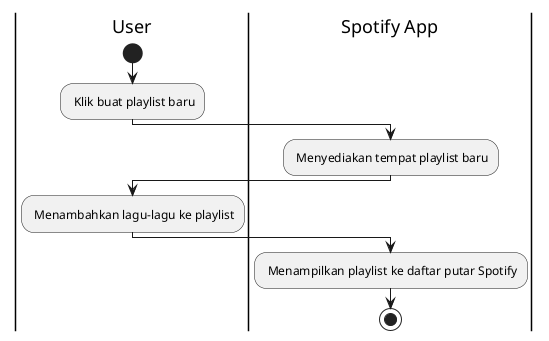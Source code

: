 @startuml

| User |
start
: Klik buat playlist baru;
| Spotify App |
: Menyediakan tempat playlist baru;
| User |
: Menambahkan lagu-lagu ke playlist;
| Spotify App |
: Menampilkan playlist ke daftar putar Spotify;
stop

@enduml